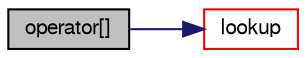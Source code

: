 digraph "operator[]"
{
  bgcolor="transparent";
  edge [fontname="FreeSans",fontsize="10",labelfontname="FreeSans",labelfontsize="10"];
  node [fontname="FreeSans",fontsize="10",shape=record];
  rankdir="LR";
  Node35438 [label="operator[]",height=0.2,width=0.4,color="black", fillcolor="grey75", style="filled", fontcolor="black"];
  Node35438 -> Node35439 [color="midnightblue",fontsize="10",style="solid",fontname="FreeSans"];
  Node35439 [label="lookup",height=0.2,width=0.4,color="red",URL="$a26014.html#a6a0727fa523e48977e27348663def509",tooltip="Find and return an entry data stream. "];
}
